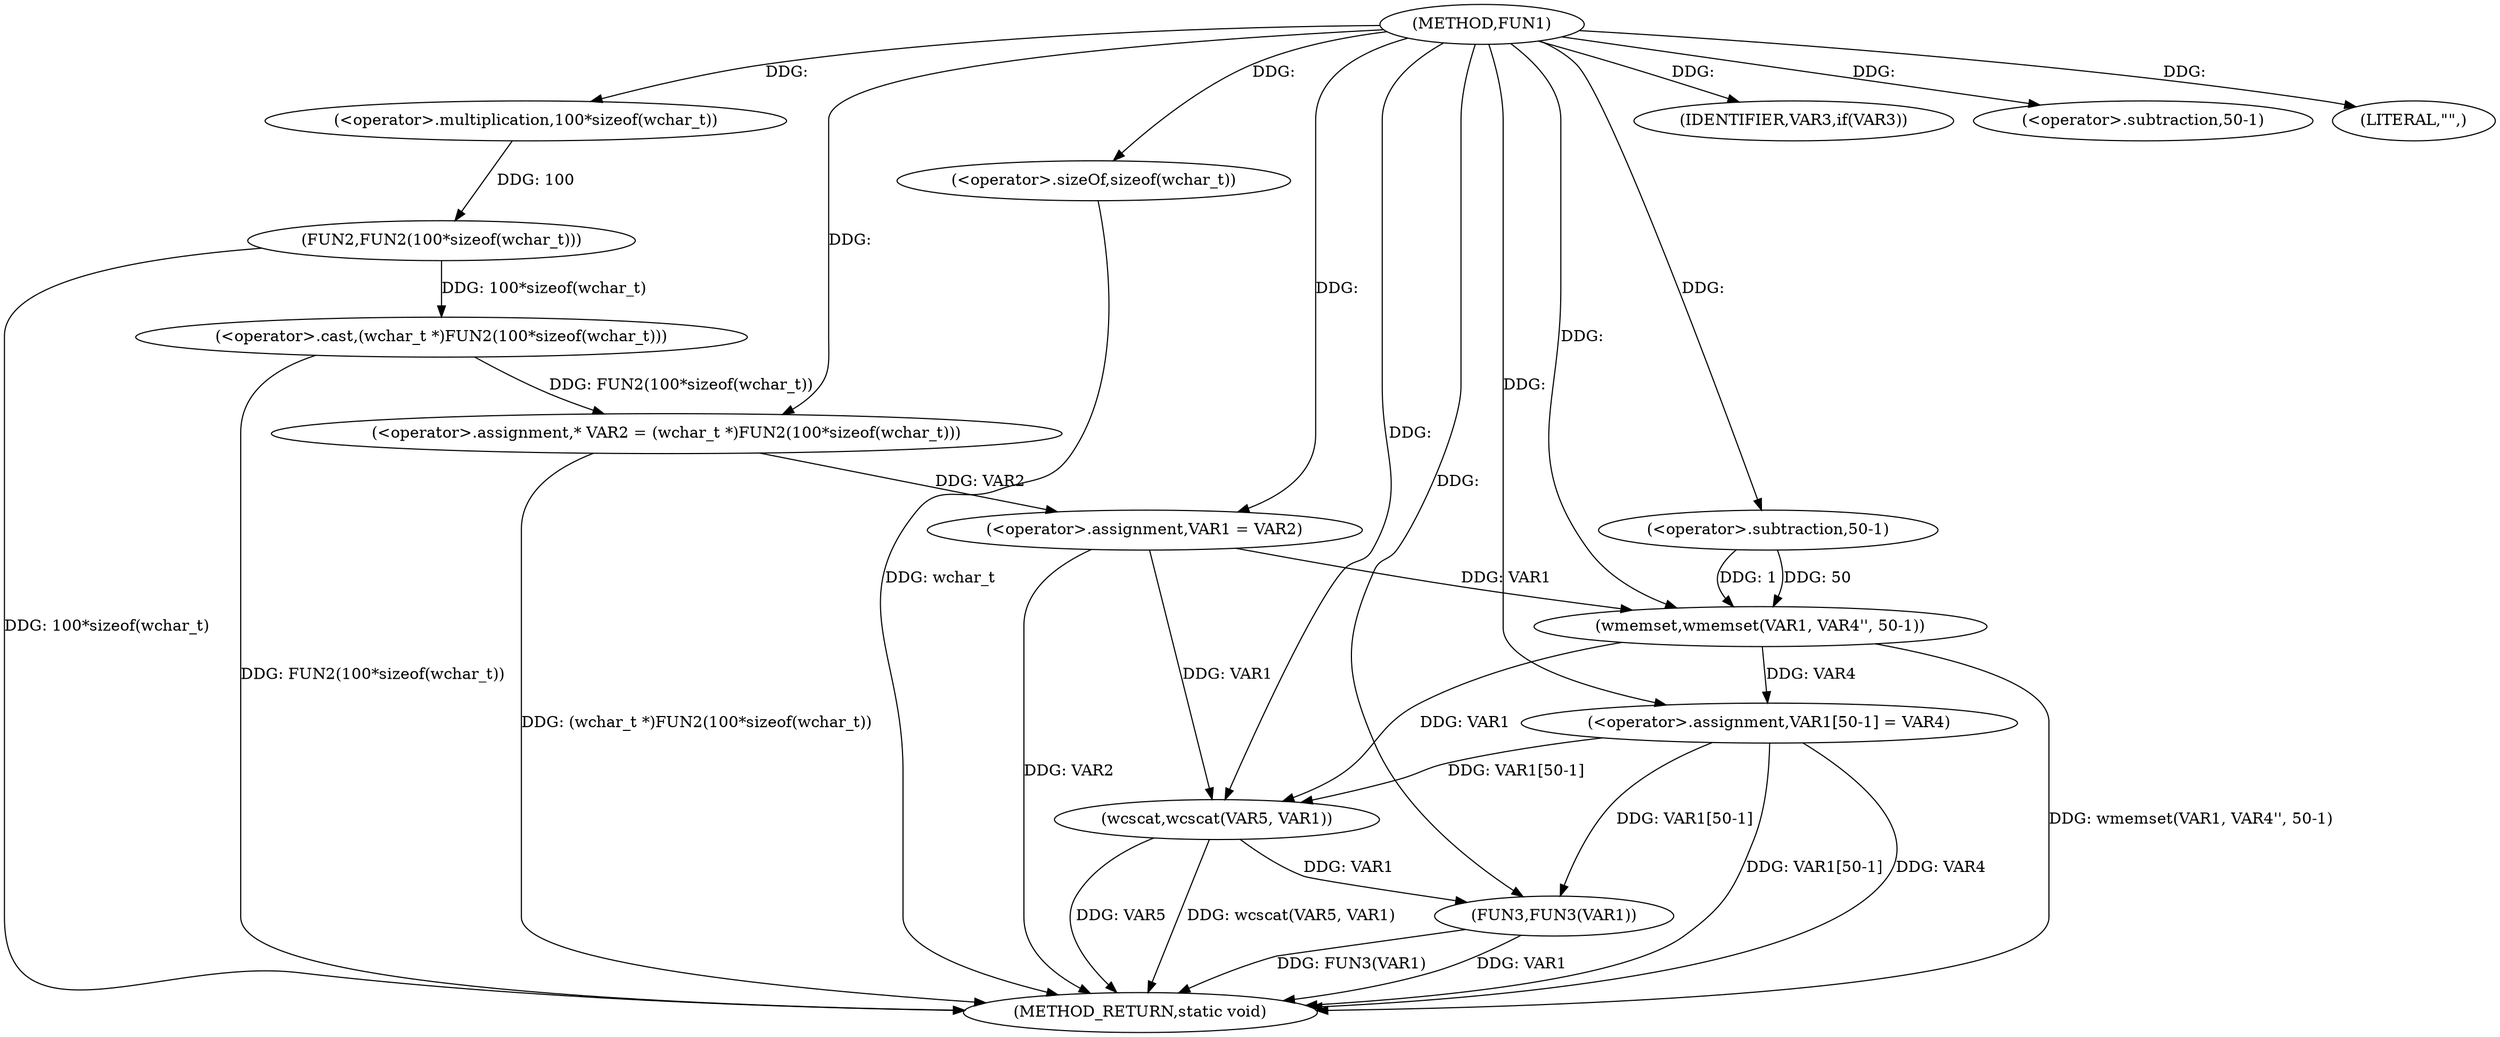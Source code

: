 digraph FUN1 {  
"1000100" [label = "(METHOD,FUN1)" ]
"1000139" [label = "(METHOD_RETURN,static void)" ]
"1000104" [label = "(<operator>.assignment,* VAR2 = (wchar_t *)FUN2(100*sizeof(wchar_t)))" ]
"1000106" [label = "(<operator>.cast,(wchar_t *)FUN2(100*sizeof(wchar_t)))" ]
"1000108" [label = "(FUN2,FUN2(100*sizeof(wchar_t)))" ]
"1000109" [label = "(<operator>.multiplication,100*sizeof(wchar_t))" ]
"1000111" [label = "(<operator>.sizeOf,sizeof(wchar_t))" ]
"1000113" [label = "(<operator>.assignment,VAR1 = VAR2)" ]
"1000117" [label = "(IDENTIFIER,VAR3,if(VAR3))" ]
"1000119" [label = "(wmemset,wmemset(VAR1, VAR4'', 50-1))" ]
"1000122" [label = "(<operator>.subtraction,50-1)" ]
"1000125" [label = "(<operator>.assignment,VAR1[50-1] = VAR4)" ]
"1000128" [label = "(<operator>.subtraction,50-1)" ]
"1000133" [label = "(LITERAL,\"\",)" ]
"1000134" [label = "(wcscat,wcscat(VAR5, VAR1))" ]
"1000137" [label = "(FUN3,FUN3(VAR1))" ]
  "1000125" -> "1000139"  [ label = "DDG: VAR1[50-1]"] 
  "1000106" -> "1000139"  [ label = "DDG: FUN2(100*sizeof(wchar_t))"] 
  "1000134" -> "1000139"  [ label = "DDG: wcscat(VAR5, VAR1)"] 
  "1000113" -> "1000139"  [ label = "DDG: VAR2"] 
  "1000111" -> "1000139"  [ label = "DDG: wchar_t"] 
  "1000119" -> "1000139"  [ label = "DDG: wmemset(VAR1, VAR4'', 50-1)"] 
  "1000125" -> "1000139"  [ label = "DDG: VAR4"] 
  "1000134" -> "1000139"  [ label = "DDG: VAR5"] 
  "1000137" -> "1000139"  [ label = "DDG: VAR1"] 
  "1000137" -> "1000139"  [ label = "DDG: FUN3(VAR1)"] 
  "1000104" -> "1000139"  [ label = "DDG: (wchar_t *)FUN2(100*sizeof(wchar_t))"] 
  "1000108" -> "1000139"  [ label = "DDG: 100*sizeof(wchar_t)"] 
  "1000106" -> "1000104"  [ label = "DDG: FUN2(100*sizeof(wchar_t))"] 
  "1000100" -> "1000104"  [ label = "DDG: "] 
  "1000108" -> "1000106"  [ label = "DDG: 100*sizeof(wchar_t)"] 
  "1000109" -> "1000108"  [ label = "DDG: 100"] 
  "1000100" -> "1000109"  [ label = "DDG: "] 
  "1000100" -> "1000111"  [ label = "DDG: "] 
  "1000104" -> "1000113"  [ label = "DDG: VAR2"] 
  "1000100" -> "1000113"  [ label = "DDG: "] 
  "1000100" -> "1000117"  [ label = "DDG: "] 
  "1000113" -> "1000119"  [ label = "DDG: VAR1"] 
  "1000100" -> "1000119"  [ label = "DDG: "] 
  "1000122" -> "1000119"  [ label = "DDG: 50"] 
  "1000122" -> "1000119"  [ label = "DDG: 1"] 
  "1000100" -> "1000122"  [ label = "DDG: "] 
  "1000119" -> "1000125"  [ label = "DDG: VAR4"] 
  "1000100" -> "1000125"  [ label = "DDG: "] 
  "1000100" -> "1000128"  [ label = "DDG: "] 
  "1000100" -> "1000133"  [ label = "DDG: "] 
  "1000100" -> "1000134"  [ label = "DDG: "] 
  "1000125" -> "1000134"  [ label = "DDG: VAR1[50-1]"] 
  "1000113" -> "1000134"  [ label = "DDG: VAR1"] 
  "1000119" -> "1000134"  [ label = "DDG: VAR1"] 
  "1000125" -> "1000137"  [ label = "DDG: VAR1[50-1]"] 
  "1000134" -> "1000137"  [ label = "DDG: VAR1"] 
  "1000100" -> "1000137"  [ label = "DDG: "] 
}
